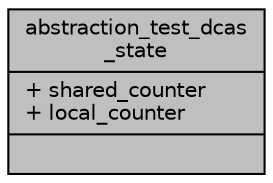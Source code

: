 digraph "abstraction_test_dcas_state"
{
 // LATEX_PDF_SIZE
  edge [fontname="Helvetica",fontsize="10",labelfontname="Helvetica",labelfontsize="10"];
  node [fontname="Helvetica",fontsize="10",shape=record];
  Node1 [label="{abstraction_test_dcas\l_state\n|+ shared_counter\l+ local_counter\l|}",height=0.2,width=0.4,color="black", fillcolor="grey75", style="filled", fontcolor="black",tooltip=" "];
}
